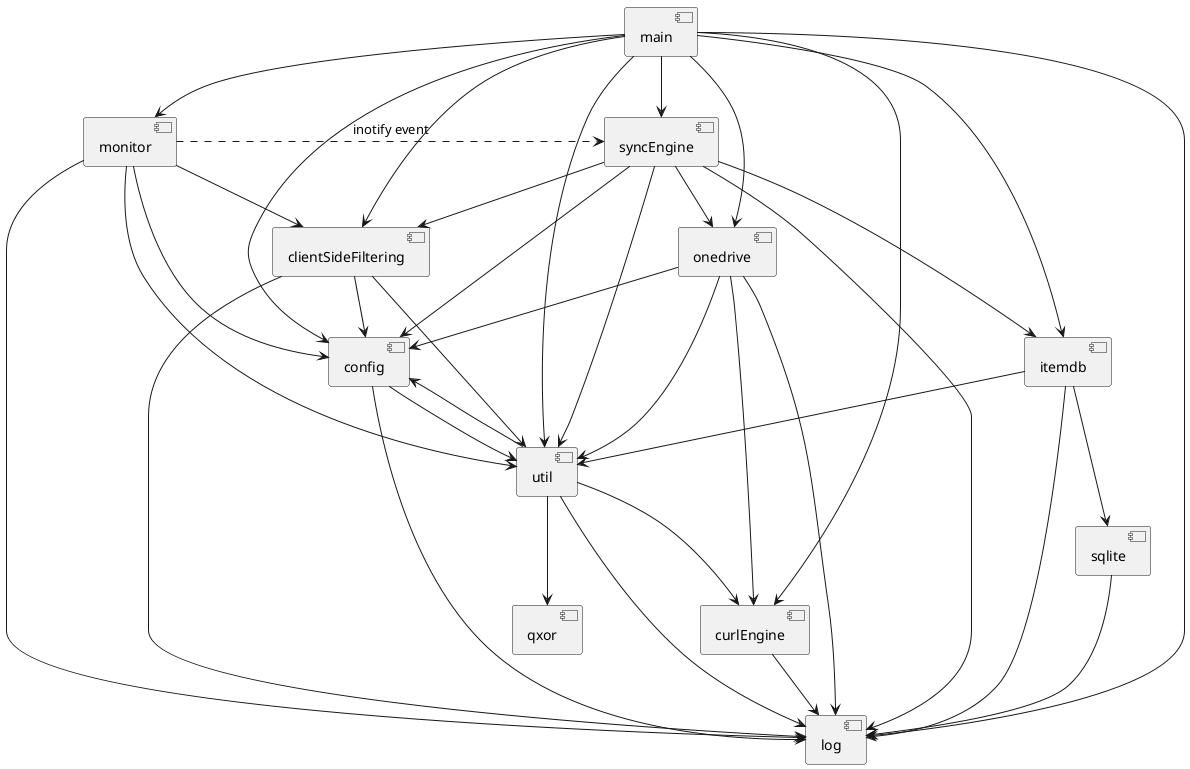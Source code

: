 @startuml
component main {
}
component config {
}
component log {
}
component curlEngine {
}
component util {
}
component onedrive {
}
component syncEngine {
}
component itemdb {
}
component clientSideFiltering {
}
component monitor {
}
component sqlite {
}
component qxor {
}

main --> config
main --> log
main --> curlEngine
main --> util
main --> onedrive
main --> syncEngine
main --> itemdb
main --> clientSideFiltering
main --> monitor

config --> log
config --> util

clientSideFiltering --> config
clientSideFiltering --> util
clientSideFiltering --> log

syncEngine --> config
syncEngine --> log
syncEngine --> util
syncEngine --> onedrive
syncEngine --> itemdb
syncEngine --> clientSideFiltering

util --> log
util --> config
util --> qxor
util --> curlEngine

sqlite --> log

onedrive --> config
onedrive --> log
onedrive --> util
onedrive --> curlEngine

monitor --> config
monitor --> util
monitor --> log
monitor --> clientSideFiltering
monitor .> syncEngine : inotify event

itemdb --> sqlite
itemdb --> util
itemdb --> log

curlEngine --> log
@enduml
